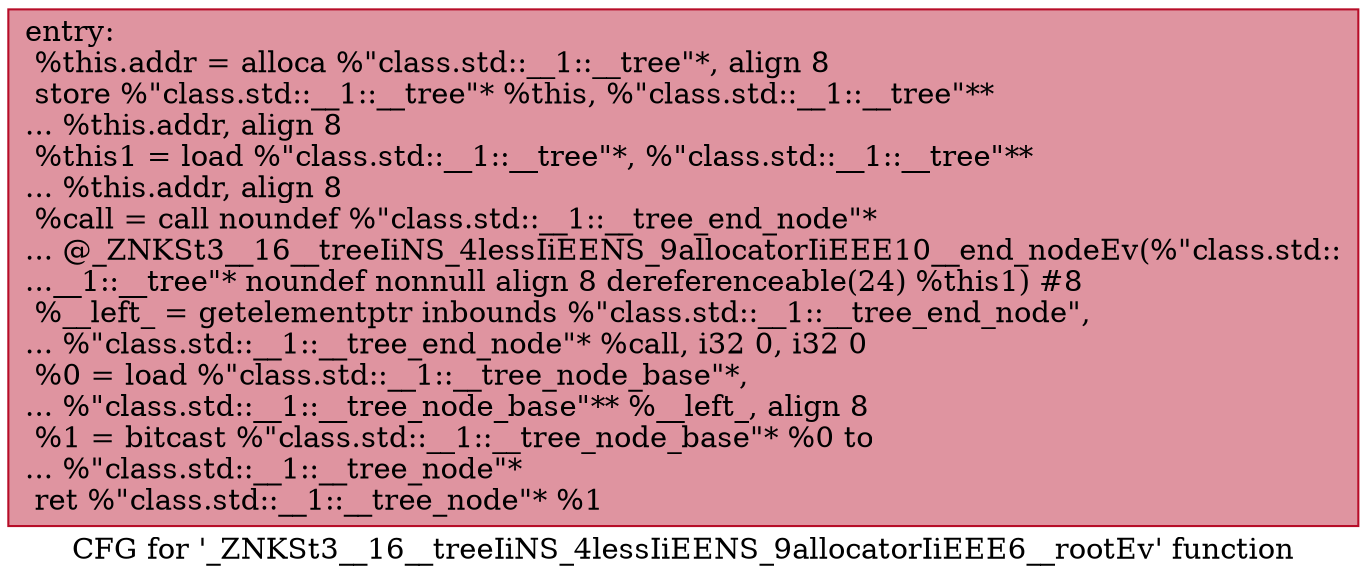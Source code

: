 digraph "CFG for '_ZNKSt3__16__treeIiNS_4lessIiEENS_9allocatorIiEEE6__rootEv' function" {
	label="CFG for '_ZNKSt3__16__treeIiNS_4lessIiEENS_9allocatorIiEEE6__rootEv' function";

	Node0x6000025516c0 [shape=record,color="#b70d28ff", style=filled, fillcolor="#b70d2870",label="{entry:\l  %this.addr = alloca %\"class.std::__1::__tree\"*, align 8\l  store %\"class.std::__1::__tree\"* %this, %\"class.std::__1::__tree\"**\l... %this.addr, align 8\l  %this1 = load %\"class.std::__1::__tree\"*, %\"class.std::__1::__tree\"**\l... %this.addr, align 8\l  %call = call noundef %\"class.std::__1::__tree_end_node\"*\l... @_ZNKSt3__16__treeIiNS_4lessIiEENS_9allocatorIiEEE10__end_nodeEv(%\"class.std::\l...__1::__tree\"* noundef nonnull align 8 dereferenceable(24) %this1) #8\l  %__left_ = getelementptr inbounds %\"class.std::__1::__tree_end_node\",\l... %\"class.std::__1::__tree_end_node\"* %call, i32 0, i32 0\l  %0 = load %\"class.std::__1::__tree_node_base\"*,\l... %\"class.std::__1::__tree_node_base\"** %__left_, align 8\l  %1 = bitcast %\"class.std::__1::__tree_node_base\"* %0 to\l... %\"class.std::__1::__tree_node\"*\l  ret %\"class.std::__1::__tree_node\"* %1\l}"];
}
